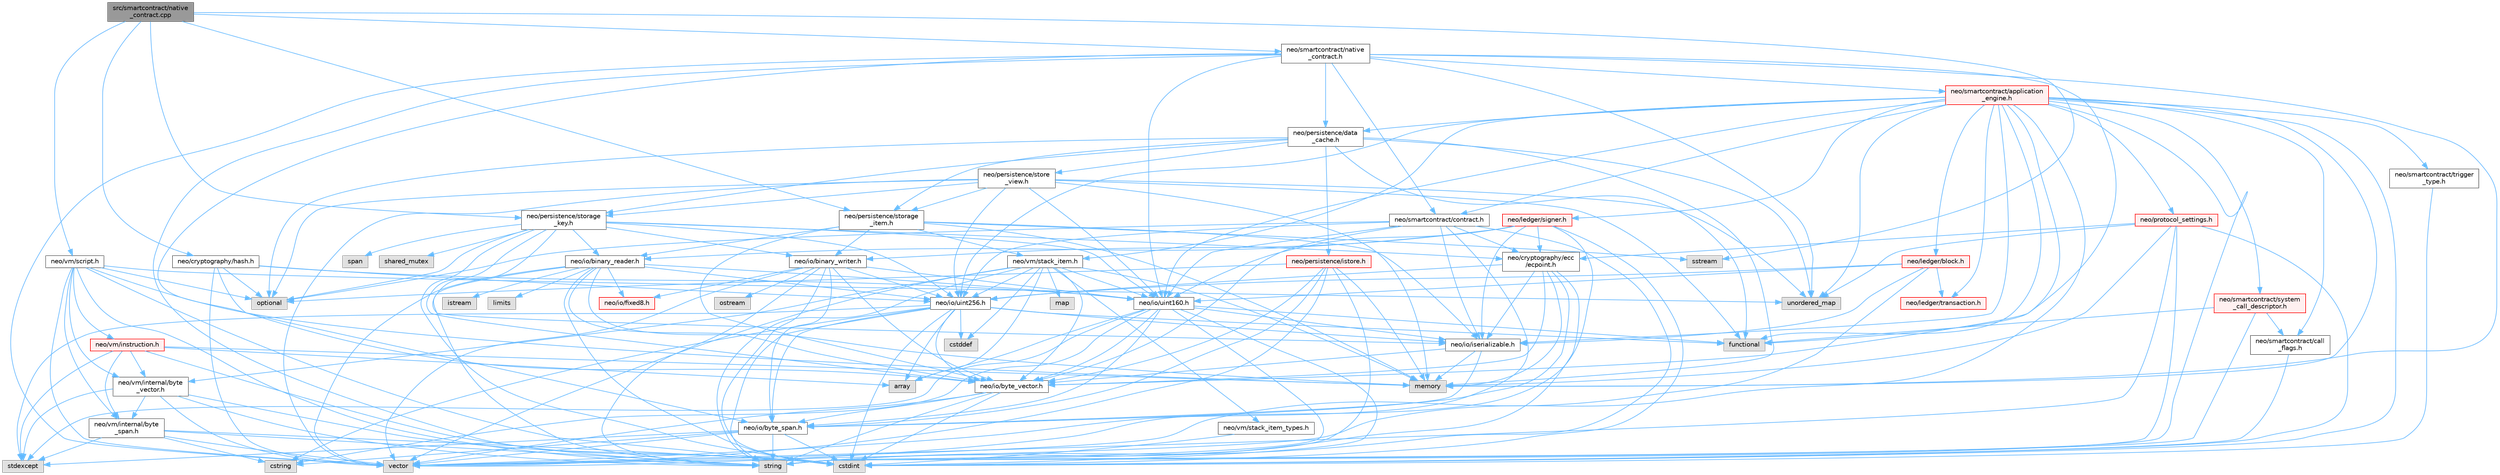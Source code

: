 digraph "src/smartcontract/native_contract.cpp"
{
 // LATEX_PDF_SIZE
  bgcolor="transparent";
  edge [fontname=Helvetica,fontsize=10,labelfontname=Helvetica,labelfontsize=10];
  node [fontname=Helvetica,fontsize=10,shape=box,height=0.2,width=0.4];
  Node1 [id="Node000001",label="src/smartcontract/native\l_contract.cpp",height=0.2,width=0.4,color="gray40", fillcolor="grey60", style="filled", fontcolor="black",tooltip=" "];
  Node1 -> Node2 [id="edge1_Node000001_Node000002",color="steelblue1",style="solid",tooltip=" "];
  Node2 [id="Node000002",label="neo/cryptography/hash.h",height=0.2,width=0.4,color="grey40", fillcolor="white", style="filled",URL="$hash_8h.html",tooltip=" "];
  Node2 -> Node3 [id="edge2_Node000002_Node000003",color="steelblue1",style="solid",tooltip=" "];
  Node3 [id="Node000003",label="neo/io/byte_span.h",height=0.2,width=0.4,color="grey40", fillcolor="white", style="filled",URL="$io_2byte__span_8h.html",tooltip=" "];
  Node3 -> Node4 [id="edge3_Node000003_Node000004",color="steelblue1",style="solid",tooltip=" "];
  Node4 [id="Node000004",label="cstdint",height=0.2,width=0.4,color="grey60", fillcolor="#E0E0E0", style="filled",tooltip=" "];
  Node3 -> Node5 [id="edge4_Node000003_Node000005",color="steelblue1",style="solid",tooltip=" "];
  Node5 [id="Node000005",label="cstring",height=0.2,width=0.4,color="grey60", fillcolor="#E0E0E0", style="filled",tooltip=" "];
  Node3 -> Node6 [id="edge5_Node000003_Node000006",color="steelblue1",style="solid",tooltip=" "];
  Node6 [id="Node000006",label="stdexcept",height=0.2,width=0.4,color="grey60", fillcolor="#E0E0E0", style="filled",tooltip=" "];
  Node3 -> Node7 [id="edge6_Node000003_Node000007",color="steelblue1",style="solid",tooltip=" "];
  Node7 [id="Node000007",label="string",height=0.2,width=0.4,color="grey60", fillcolor="#E0E0E0", style="filled",tooltip=" "];
  Node3 -> Node8 [id="edge7_Node000003_Node000008",color="steelblue1",style="solid",tooltip=" "];
  Node8 [id="Node000008",label="vector",height=0.2,width=0.4,color="grey60", fillcolor="#E0E0E0", style="filled",tooltip=" "];
  Node2 -> Node9 [id="edge8_Node000002_Node000009",color="steelblue1",style="solid",tooltip=" "];
  Node9 [id="Node000009",label="neo/io/uint160.h",height=0.2,width=0.4,color="grey40", fillcolor="white", style="filled",URL="$uint160_8h.html",tooltip=" "];
  Node9 -> Node3 [id="edge9_Node000009_Node000003",color="steelblue1",style="solid",tooltip=" "];
  Node9 -> Node10 [id="edge10_Node000009_Node000010",color="steelblue1",style="solid",tooltip=" "];
  Node10 [id="Node000010",label="neo/io/byte_vector.h",height=0.2,width=0.4,color="grey40", fillcolor="white", style="filled",URL="$io_2byte__vector_8h.html",tooltip=" "];
  Node10 -> Node3 [id="edge11_Node000010_Node000003",color="steelblue1",style="solid",tooltip=" "];
  Node10 -> Node4 [id="edge12_Node000010_Node000004",color="steelblue1",style="solid",tooltip=" "];
  Node10 -> Node7 [id="edge13_Node000010_Node000007",color="steelblue1",style="solid",tooltip=" "];
  Node10 -> Node8 [id="edge14_Node000010_Node000008",color="steelblue1",style="solid",tooltip=" "];
  Node9 -> Node11 [id="edge15_Node000009_Node000011",color="steelblue1",style="solid",tooltip=" "];
  Node11 [id="Node000011",label="neo/io/iserializable.h",height=0.2,width=0.4,color="grey40", fillcolor="white", style="filled",URL="$iserializable_8h.html",tooltip=" "];
  Node11 -> Node3 [id="edge16_Node000011_Node000003",color="steelblue1",style="solid",tooltip=" "];
  Node11 -> Node10 [id="edge17_Node000011_Node000010",color="steelblue1",style="solid",tooltip=" "];
  Node11 -> Node12 [id="edge18_Node000011_Node000012",color="steelblue1",style="solid",tooltip=" "];
  Node12 [id="Node000012",label="memory",height=0.2,width=0.4,color="grey60", fillcolor="#E0E0E0", style="filled",tooltip=" "];
  Node9 -> Node13 [id="edge19_Node000009_Node000013",color="steelblue1",style="solid",tooltip=" "];
  Node13 [id="Node000013",label="array",height=0.2,width=0.4,color="grey60", fillcolor="#E0E0E0", style="filled",tooltip=" "];
  Node9 -> Node4 [id="edge20_Node000009_Node000004",color="steelblue1",style="solid",tooltip=" "];
  Node9 -> Node5 [id="edge21_Node000009_Node000005",color="steelblue1",style="solid",tooltip=" "];
  Node9 -> Node14 [id="edge22_Node000009_Node000014",color="steelblue1",style="solid",tooltip=" "];
  Node14 [id="Node000014",label="functional",height=0.2,width=0.4,color="grey60", fillcolor="#E0E0E0", style="filled",tooltip=" "];
  Node9 -> Node6 [id="edge23_Node000009_Node000006",color="steelblue1",style="solid",tooltip=" "];
  Node9 -> Node7 [id="edge24_Node000009_Node000007",color="steelblue1",style="solid",tooltip=" "];
  Node2 -> Node15 [id="edge25_Node000002_Node000015",color="steelblue1",style="solid",tooltip=" "];
  Node15 [id="Node000015",label="neo/io/uint256.h",height=0.2,width=0.4,color="grey40", fillcolor="white", style="filled",URL="$uint256_8h.html",tooltip=" "];
  Node15 -> Node3 [id="edge26_Node000015_Node000003",color="steelblue1",style="solid",tooltip=" "];
  Node15 -> Node10 [id="edge27_Node000015_Node000010",color="steelblue1",style="solid",tooltip=" "];
  Node15 -> Node11 [id="edge28_Node000015_Node000011",color="steelblue1",style="solid",tooltip=" "];
  Node15 -> Node13 [id="edge29_Node000015_Node000013",color="steelblue1",style="solid",tooltip=" "];
  Node15 -> Node16 [id="edge30_Node000015_Node000016",color="steelblue1",style="solid",tooltip=" "];
  Node16 [id="Node000016",label="cstddef",height=0.2,width=0.4,color="grey60", fillcolor="#E0E0E0", style="filled",tooltip=" "];
  Node15 -> Node4 [id="edge31_Node000015_Node000004",color="steelblue1",style="solid",tooltip=" "];
  Node15 -> Node5 [id="edge32_Node000015_Node000005",color="steelblue1",style="solid",tooltip=" "];
  Node15 -> Node14 [id="edge33_Node000015_Node000014",color="steelblue1",style="solid",tooltip=" "];
  Node15 -> Node6 [id="edge34_Node000015_Node000006",color="steelblue1",style="solid",tooltip=" "];
  Node15 -> Node7 [id="edge35_Node000015_Node000007",color="steelblue1",style="solid",tooltip=" "];
  Node2 -> Node17 [id="edge36_Node000002_Node000017",color="steelblue1",style="solid",tooltip=" "];
  Node17 [id="Node000017",label="optional",height=0.2,width=0.4,color="grey60", fillcolor="#E0E0E0", style="filled",tooltip=" "];
  Node2 -> Node8 [id="edge37_Node000002_Node000008",color="steelblue1",style="solid",tooltip=" "];
  Node1 -> Node18 [id="edge38_Node000001_Node000018",color="steelblue1",style="solid",tooltip=" "];
  Node18 [id="Node000018",label="neo/persistence/storage\l_item.h",height=0.2,width=0.4,color="grey40", fillcolor="white", style="filled",URL="$persistence_2storage__item_8h.html",tooltip=" "];
  Node18 -> Node19 [id="edge39_Node000018_Node000019",color="steelblue1",style="solid",tooltip=" "];
  Node19 [id="Node000019",label="neo/io/binary_reader.h",height=0.2,width=0.4,color="grey40", fillcolor="white", style="filled",URL="$binary__reader_8h.html",tooltip=" "];
  Node19 -> Node10 [id="edge40_Node000019_Node000010",color="steelblue1",style="solid",tooltip=" "];
  Node19 -> Node20 [id="edge41_Node000019_Node000020",color="steelblue1",style="solid",tooltip=" "];
  Node20 [id="Node000020",label="neo/io/fixed8.h",height=0.2,width=0.4,color="red", fillcolor="#FFF0F0", style="filled",URL="$io_2fixed8_8h.html",tooltip=" "];
  Node19 -> Node9 [id="edge42_Node000019_Node000009",color="steelblue1",style="solid",tooltip=" "];
  Node19 -> Node15 [id="edge43_Node000019_Node000015",color="steelblue1",style="solid",tooltip=" "];
  Node19 -> Node4 [id="edge44_Node000019_Node000004",color="steelblue1",style="solid",tooltip=" "];
  Node19 -> Node23 [id="edge45_Node000019_Node000023",color="steelblue1",style="solid",tooltip=" "];
  Node23 [id="Node000023",label="istream",height=0.2,width=0.4,color="grey60", fillcolor="#E0E0E0", style="filled",tooltip=" "];
  Node19 -> Node22 [id="edge46_Node000019_Node000022",color="steelblue1",style="solid",tooltip=" "];
  Node22 [id="Node000022",label="limits",height=0.2,width=0.4,color="grey60", fillcolor="#E0E0E0", style="filled",tooltip=" "];
  Node19 -> Node12 [id="edge47_Node000019_Node000012",color="steelblue1",style="solid",tooltip=" "];
  Node19 -> Node7 [id="edge48_Node000019_Node000007",color="steelblue1",style="solid",tooltip=" "];
  Node19 -> Node8 [id="edge49_Node000019_Node000008",color="steelblue1",style="solid",tooltip=" "];
  Node18 -> Node24 [id="edge50_Node000018_Node000024",color="steelblue1",style="solid",tooltip=" "];
  Node24 [id="Node000024",label="neo/io/binary_writer.h",height=0.2,width=0.4,color="grey40", fillcolor="white", style="filled",URL="$binary__writer_8h.html",tooltip=" "];
  Node24 -> Node3 [id="edge51_Node000024_Node000003",color="steelblue1",style="solid",tooltip=" "];
  Node24 -> Node10 [id="edge52_Node000024_Node000010",color="steelblue1",style="solid",tooltip=" "];
  Node24 -> Node20 [id="edge53_Node000024_Node000020",color="steelblue1",style="solid",tooltip=" "];
  Node24 -> Node9 [id="edge54_Node000024_Node000009",color="steelblue1",style="solid",tooltip=" "];
  Node24 -> Node15 [id="edge55_Node000024_Node000015",color="steelblue1",style="solid",tooltip=" "];
  Node24 -> Node4 [id="edge56_Node000024_Node000004",color="steelblue1",style="solid",tooltip=" "];
  Node24 -> Node25 [id="edge57_Node000024_Node000025",color="steelblue1",style="solid",tooltip=" "];
  Node25 [id="Node000025",label="ostream",height=0.2,width=0.4,color="grey60", fillcolor="#E0E0E0", style="filled",tooltip=" "];
  Node24 -> Node7 [id="edge58_Node000024_Node000007",color="steelblue1",style="solid",tooltip=" "];
  Node24 -> Node8 [id="edge59_Node000024_Node000008",color="steelblue1",style="solid",tooltip=" "];
  Node18 -> Node10 [id="edge60_Node000018_Node000010",color="steelblue1",style="solid",tooltip=" "];
  Node18 -> Node11 [id="edge61_Node000018_Node000011",color="steelblue1",style="solid",tooltip=" "];
  Node18 -> Node26 [id="edge62_Node000018_Node000026",color="steelblue1",style="solid",tooltip=" "];
  Node26 [id="Node000026",label="neo/vm/stack_item.h",height=0.2,width=0.4,color="grey40", fillcolor="white", style="filled",URL="$stack__item_8h.html",tooltip=" "];
  Node26 -> Node10 [id="edge63_Node000026_Node000010",color="steelblue1",style="solid",tooltip=" "];
  Node26 -> Node9 [id="edge64_Node000026_Node000009",color="steelblue1",style="solid",tooltip=" "];
  Node26 -> Node15 [id="edge65_Node000026_Node000015",color="steelblue1",style="solid",tooltip=" "];
  Node26 -> Node27 [id="edge66_Node000026_Node000027",color="steelblue1",style="solid",tooltip=" "];
  Node27 [id="Node000027",label="neo/vm/internal/byte\l_vector.h",height=0.2,width=0.4,color="grey40", fillcolor="white", style="filled",URL="$vm_2internal_2byte__vector_8h.html",tooltip=" "];
  Node27 -> Node28 [id="edge67_Node000027_Node000028",color="steelblue1",style="solid",tooltip=" "];
  Node28 [id="Node000028",label="neo/vm/internal/byte\l_span.h",height=0.2,width=0.4,color="grey40", fillcolor="white", style="filled",URL="$vm_2internal_2byte__span_8h.html",tooltip=" "];
  Node28 -> Node4 [id="edge68_Node000028_Node000004",color="steelblue1",style="solid",tooltip=" "];
  Node28 -> Node5 [id="edge69_Node000028_Node000005",color="steelblue1",style="solid",tooltip=" "];
  Node28 -> Node6 [id="edge70_Node000028_Node000006",color="steelblue1",style="solid",tooltip=" "];
  Node28 -> Node7 [id="edge71_Node000028_Node000007",color="steelblue1",style="solid",tooltip=" "];
  Node28 -> Node8 [id="edge72_Node000028_Node000008",color="steelblue1",style="solid",tooltip=" "];
  Node27 -> Node4 [id="edge73_Node000027_Node000004",color="steelblue1",style="solid",tooltip=" "];
  Node27 -> Node6 [id="edge74_Node000027_Node000006",color="steelblue1",style="solid",tooltip=" "];
  Node27 -> Node7 [id="edge75_Node000027_Node000007",color="steelblue1",style="solid",tooltip=" "];
  Node27 -> Node8 [id="edge76_Node000027_Node000008",color="steelblue1",style="solid",tooltip=" "];
  Node26 -> Node29 [id="edge77_Node000026_Node000029",color="steelblue1",style="solid",tooltip=" "];
  Node29 [id="Node000029",label="neo/vm/stack_item_types.h",height=0.2,width=0.4,color="grey40", fillcolor="white", style="filled",URL="$stack__item__types_8h.html",tooltip=" "];
  Node29 -> Node4 [id="edge78_Node000029_Node000004",color="steelblue1",style="solid",tooltip=" "];
  Node26 -> Node13 [id="edge79_Node000026_Node000013",color="steelblue1",style="solid",tooltip=" "];
  Node26 -> Node16 [id="edge80_Node000026_Node000016",color="steelblue1",style="solid",tooltip=" "];
  Node26 -> Node30 [id="edge81_Node000026_Node000030",color="steelblue1",style="solid",tooltip=" "];
  Node30 [id="Node000030",label="map",height=0.2,width=0.4,color="grey60", fillcolor="#E0E0E0", style="filled",tooltip=" "];
  Node26 -> Node12 [id="edge82_Node000026_Node000012",color="steelblue1",style="solid",tooltip=" "];
  Node26 -> Node7 [id="edge83_Node000026_Node000007",color="steelblue1",style="solid",tooltip=" "];
  Node26 -> Node8 [id="edge84_Node000026_Node000008",color="steelblue1",style="solid",tooltip=" "];
  Node18 -> Node12 [id="edge85_Node000018_Node000012",color="steelblue1",style="solid",tooltip=" "];
  Node18 -> Node31 [id="edge86_Node000018_Node000031",color="steelblue1",style="solid",tooltip=" "];
  Node31 [id="Node000031",label="sstream",height=0.2,width=0.4,color="grey60", fillcolor="#E0E0E0", style="filled",tooltip=" "];
  Node1 -> Node32 [id="edge87_Node000001_Node000032",color="steelblue1",style="solid",tooltip=" "];
  Node32 [id="Node000032",label="neo/persistence/storage\l_key.h",height=0.2,width=0.4,color="grey40", fillcolor="white", style="filled",URL="$persistence_2storage__key_8h.html",tooltip=" "];
  Node32 -> Node33 [id="edge88_Node000032_Node000033",color="steelblue1",style="solid",tooltip=" "];
  Node33 [id="Node000033",label="neo/cryptography/ecc\l/ecpoint.h",height=0.2,width=0.4,color="grey40", fillcolor="white", style="filled",URL="$ecpoint_8h.html",tooltip=" "];
  Node33 -> Node3 [id="edge89_Node000033_Node000003",color="steelblue1",style="solid",tooltip=" "];
  Node33 -> Node10 [id="edge90_Node000033_Node000010",color="steelblue1",style="solid",tooltip=" "];
  Node33 -> Node11 [id="edge91_Node000033_Node000011",color="steelblue1",style="solid",tooltip=" "];
  Node33 -> Node15 [id="edge92_Node000033_Node000015",color="steelblue1",style="solid",tooltip=" "];
  Node33 -> Node12 [id="edge93_Node000033_Node000012",color="steelblue1",style="solid",tooltip=" "];
  Node33 -> Node7 [id="edge94_Node000033_Node000007",color="steelblue1",style="solid",tooltip=" "];
  Node32 -> Node19 [id="edge95_Node000032_Node000019",color="steelblue1",style="solid",tooltip=" "];
  Node32 -> Node24 [id="edge96_Node000032_Node000024",color="steelblue1",style="solid",tooltip=" "];
  Node32 -> Node10 [id="edge97_Node000032_Node000010",color="steelblue1",style="solid",tooltip=" "];
  Node32 -> Node11 [id="edge98_Node000032_Node000011",color="steelblue1",style="solid",tooltip=" "];
  Node32 -> Node9 [id="edge99_Node000032_Node000009",color="steelblue1",style="solid",tooltip=" "];
  Node32 -> Node15 [id="edge100_Node000032_Node000015",color="steelblue1",style="solid",tooltip=" "];
  Node32 -> Node4 [id="edge101_Node000032_Node000004",color="steelblue1",style="solid",tooltip=" "];
  Node32 -> Node17 [id="edge102_Node000032_Node000017",color="steelblue1",style="solid",tooltip=" "];
  Node32 -> Node34 [id="edge103_Node000032_Node000034",color="steelblue1",style="solid",tooltip=" "];
  Node34 [id="Node000034",label="shared_mutex",height=0.2,width=0.4,color="grey60", fillcolor="#E0E0E0", style="filled",tooltip=" "];
  Node32 -> Node35 [id="edge104_Node000032_Node000035",color="steelblue1",style="solid",tooltip=" "];
  Node35 [id="Node000035",label="span",height=0.2,width=0.4,color="grey60", fillcolor="#E0E0E0", style="filled",tooltip=" "];
  Node1 -> Node36 [id="edge105_Node000001_Node000036",color="steelblue1",style="solid",tooltip=" "];
  Node36 [id="Node000036",label="neo/smartcontract/native\l_contract.h",height=0.2,width=0.4,color="grey40", fillcolor="white", style="filled",URL="$native__contract_8h.html",tooltip=" "];
  Node36 -> Node10 [id="edge106_Node000036_Node000010",color="steelblue1",style="solid",tooltip=" "];
  Node36 -> Node9 [id="edge107_Node000036_Node000009",color="steelblue1",style="solid",tooltip=" "];
  Node36 -> Node37 [id="edge108_Node000036_Node000037",color="steelblue1",style="solid",tooltip=" "];
  Node37 [id="Node000037",label="neo/persistence/data\l_cache.h",height=0.2,width=0.4,color="grey40", fillcolor="white", style="filled",URL="$data__cache_8h.html",tooltip=" "];
  Node37 -> Node38 [id="edge109_Node000037_Node000038",color="steelblue1",style="solid",tooltip=" "];
  Node38 [id="Node000038",label="neo/persistence/istore.h",height=0.2,width=0.4,color="red", fillcolor="#FFF0F0", style="filled",URL="$istore_8h.html",tooltip=" "];
  Node38 -> Node3 [id="edge110_Node000038_Node000003",color="steelblue1",style="solid",tooltip=" "];
  Node38 -> Node10 [id="edge111_Node000038_Node000010",color="steelblue1",style="solid",tooltip=" "];
  Node38 -> Node12 [id="edge112_Node000038_Node000012",color="steelblue1",style="solid",tooltip=" "];
  Node38 -> Node17 [id="edge113_Node000038_Node000017",color="steelblue1",style="solid",tooltip=" "];
  Node38 -> Node7 [id="edge114_Node000038_Node000007",color="steelblue1",style="solid",tooltip=" "];
  Node38 -> Node8 [id="edge115_Node000038_Node000008",color="steelblue1",style="solid",tooltip=" "];
  Node37 -> Node18 [id="edge116_Node000037_Node000018",color="steelblue1",style="solid",tooltip=" "];
  Node37 -> Node32 [id="edge117_Node000037_Node000032",color="steelblue1",style="solid",tooltip=" "];
  Node37 -> Node40 [id="edge118_Node000037_Node000040",color="steelblue1",style="solid",tooltip=" "];
  Node40 [id="Node000040",label="neo/persistence/store\l_view.h",height=0.2,width=0.4,color="grey40", fillcolor="white", style="filled",URL="$store__view_8h.html",tooltip=" "];
  Node40 -> Node9 [id="edge119_Node000040_Node000009",color="steelblue1",style="solid",tooltip=" "];
  Node40 -> Node15 [id="edge120_Node000040_Node000015",color="steelblue1",style="solid",tooltip=" "];
  Node40 -> Node18 [id="edge121_Node000040_Node000018",color="steelblue1",style="solid",tooltip=" "];
  Node40 -> Node32 [id="edge122_Node000040_Node000032",color="steelblue1",style="solid",tooltip=" "];
  Node40 -> Node14 [id="edge123_Node000040_Node000014",color="steelblue1",style="solid",tooltip=" "];
  Node40 -> Node12 [id="edge124_Node000040_Node000012",color="steelblue1",style="solid",tooltip=" "];
  Node40 -> Node17 [id="edge125_Node000040_Node000017",color="steelblue1",style="solid",tooltip=" "];
  Node40 -> Node41 [id="edge126_Node000040_Node000041",color="steelblue1",style="solid",tooltip=" "];
  Node41 [id="Node000041",label="unordered_map",height=0.2,width=0.4,color="grey60", fillcolor="#E0E0E0", style="filled",tooltip=" "];
  Node40 -> Node8 [id="edge127_Node000040_Node000008",color="steelblue1",style="solid",tooltip=" "];
  Node37 -> Node14 [id="edge128_Node000037_Node000014",color="steelblue1",style="solid",tooltip=" "];
  Node37 -> Node12 [id="edge129_Node000037_Node000012",color="steelblue1",style="solid",tooltip=" "];
  Node37 -> Node17 [id="edge130_Node000037_Node000017",color="steelblue1",style="solid",tooltip=" "];
  Node37 -> Node41 [id="edge131_Node000037_Node000041",color="steelblue1",style="solid",tooltip=" "];
  Node36 -> Node42 [id="edge132_Node000036_Node000042",color="steelblue1",style="solid",tooltip=" "];
  Node42 [id="Node000042",label="neo/smartcontract/application\l_engine.h",height=0.2,width=0.4,color="red", fillcolor="#FFF0F0", style="filled",URL="$application__engine_8h.html",tooltip=" "];
  Node42 -> Node10 [id="edge133_Node000042_Node000010",color="steelblue1",style="solid",tooltip=" "];
  Node42 -> Node11 [id="edge134_Node000042_Node000011",color="steelblue1",style="solid",tooltip=" "];
  Node42 -> Node9 [id="edge135_Node000042_Node000009",color="steelblue1",style="solid",tooltip=" "];
  Node42 -> Node15 [id="edge136_Node000042_Node000015",color="steelblue1",style="solid",tooltip=" "];
  Node42 -> Node43 [id="edge137_Node000042_Node000043",color="steelblue1",style="solid",tooltip=" "];
  Node43 [id="Node000043",label="neo/ledger/block.h",height=0.2,width=0.4,color="red", fillcolor="#FFF0F0", style="filled",URL="$ledger_2block_8h.html",tooltip=" "];
  Node43 -> Node11 [id="edge138_Node000043_Node000011",color="steelblue1",style="solid",tooltip=" "];
  Node43 -> Node9 [id="edge139_Node000043_Node000009",color="steelblue1",style="solid",tooltip=" "];
  Node43 -> Node15 [id="edge140_Node000043_Node000015",color="steelblue1",style="solid",tooltip=" "];
  Node43 -> Node67 [id="edge141_Node000043_Node000067",color="steelblue1",style="solid",tooltip=" "];
  Node67 [id="Node000067",label="neo/ledger/transaction.h",height=0.2,width=0.4,color="red", fillcolor="#FFF0F0", style="filled",URL="$ledger_2transaction_8h.html",tooltip=" "];
  Node43 -> Node8 [id="edge142_Node000043_Node000008",color="steelblue1",style="solid",tooltip=" "];
  Node42 -> Node71 [id="edge143_Node000042_Node000071",color="steelblue1",style="solid",tooltip=" "];
  Node71 [id="Node000071",label="neo/ledger/signer.h",height=0.2,width=0.4,color="red", fillcolor="#FFF0F0", style="filled",URL="$signer_8h.html",tooltip=" "];
  Node71 -> Node33 [id="edge144_Node000071_Node000033",color="steelblue1",style="solid",tooltip=" "];
  Node71 -> Node19 [id="edge145_Node000071_Node000019",color="steelblue1",style="solid",tooltip=" "];
  Node71 -> Node24 [id="edge146_Node000071_Node000024",color="steelblue1",style="solid",tooltip=" "];
  Node71 -> Node11 [id="edge147_Node000071_Node000011",color="steelblue1",style="solid",tooltip=" "];
  Node71 -> Node9 [id="edge148_Node000071_Node000009",color="steelblue1",style="solid",tooltip=" "];
  Node71 -> Node4 [id="edge149_Node000071_Node000004",color="steelblue1",style="solid",tooltip=" "];
  Node71 -> Node8 [id="edge150_Node000071_Node000008",color="steelblue1",style="solid",tooltip=" "];
  Node42 -> Node67 [id="edge151_Node000042_Node000067",color="steelblue1",style="solid",tooltip=" "];
  Node42 -> Node37 [id="edge152_Node000042_Node000037",color="steelblue1",style="solid",tooltip=" "];
  Node42 -> Node81 [id="edge153_Node000042_Node000081",color="steelblue1",style="solid",tooltip=" "];
  Node81 [id="Node000081",label="neo/protocol_settings.h",height=0.2,width=0.4,color="red", fillcolor="#FFF0F0", style="filled",URL="$protocol__settings_8h.html",tooltip=" "];
  Node81 -> Node33 [id="edge154_Node000081_Node000033",color="steelblue1",style="solid",tooltip=" "];
  Node81 -> Node4 [id="edge155_Node000081_Node000004",color="steelblue1",style="solid",tooltip=" "];
  Node81 -> Node12 [id="edge156_Node000081_Node000012",color="steelblue1",style="solid",tooltip=" "];
  Node81 -> Node7 [id="edge157_Node000081_Node000007",color="steelblue1",style="solid",tooltip=" "];
  Node81 -> Node41 [id="edge158_Node000081_Node000041",color="steelblue1",style="solid",tooltip=" "];
  Node81 -> Node8 [id="edge159_Node000081_Node000008",color="steelblue1",style="solid",tooltip=" "];
  Node42 -> Node83 [id="edge160_Node000042_Node000083",color="steelblue1",style="solid",tooltip=" "];
  Node83 [id="Node000083",label="neo/smartcontract/call\l_flags.h",height=0.2,width=0.4,color="grey40", fillcolor="white", style="filled",URL="$call__flags_8h.html",tooltip=" "];
  Node83 -> Node4 [id="edge161_Node000083_Node000004",color="steelblue1",style="solid",tooltip=" "];
  Node42 -> Node84 [id="edge162_Node000042_Node000084",color="steelblue1",style="solid",tooltip=" "];
  Node84 [id="Node000084",label="neo/smartcontract/contract.h",height=0.2,width=0.4,color="grey40", fillcolor="white", style="filled",URL="$contract_8h.html",tooltip=" "];
  Node84 -> Node33 [id="edge163_Node000084_Node000033",color="steelblue1",style="solid",tooltip=" "];
  Node84 -> Node10 [id="edge164_Node000084_Node000010",color="steelblue1",style="solid",tooltip=" "];
  Node84 -> Node11 [id="edge165_Node000084_Node000011",color="steelblue1",style="solid",tooltip=" "];
  Node84 -> Node9 [id="edge166_Node000084_Node000009",color="steelblue1",style="solid",tooltip=" "];
  Node84 -> Node15 [id="edge167_Node000084_Node000015",color="steelblue1",style="solid",tooltip=" "];
  Node84 -> Node17 [id="edge168_Node000084_Node000017",color="steelblue1",style="solid",tooltip=" "];
  Node84 -> Node7 [id="edge169_Node000084_Node000007",color="steelblue1",style="solid",tooltip=" "];
  Node84 -> Node8 [id="edge170_Node000084_Node000008",color="steelblue1",style="solid",tooltip=" "];
  Node42 -> Node85 [id="edge171_Node000042_Node000085",color="steelblue1",style="solid",tooltip=" "];
  Node85 [id="Node000085",label="neo/smartcontract/system\l_call_descriptor.h",height=0.2,width=0.4,color="red", fillcolor="#FFF0F0", style="filled",URL="$system__call__descriptor_8h.html",tooltip=" "];
  Node85 -> Node83 [id="edge172_Node000085_Node000083",color="steelblue1",style="solid",tooltip=" "];
  Node85 -> Node14 [id="edge173_Node000085_Node000014",color="steelblue1",style="solid",tooltip=" "];
  Node85 -> Node7 [id="edge174_Node000085_Node000007",color="steelblue1",style="solid",tooltip=" "];
  Node42 -> Node100 [id="edge175_Node000042_Node000100",color="steelblue1",style="solid",tooltip=" "];
  Node100 [id="Node000100",label="neo/smartcontract/trigger\l_type.h",height=0.2,width=0.4,color="grey40", fillcolor="white", style="filled",URL="$trigger__type_8h.html",tooltip=" "];
  Node100 -> Node4 [id="edge176_Node000100_Node000004",color="steelblue1",style="solid",tooltip=" "];
  Node42 -> Node26 [id="edge177_Node000042_Node000026",color="steelblue1",style="solid",tooltip=" "];
  Node42 -> Node4 [id="edge178_Node000042_Node000004",color="steelblue1",style="solid",tooltip=" "];
  Node42 -> Node14 [id="edge179_Node000042_Node000014",color="steelblue1",style="solid",tooltip=" "];
  Node42 -> Node12 [id="edge180_Node000042_Node000012",color="steelblue1",style="solid",tooltip=" "];
  Node42 -> Node7 [id="edge181_Node000042_Node000007",color="steelblue1",style="solid",tooltip=" "];
  Node42 -> Node41 [id="edge182_Node000042_Node000041",color="steelblue1",style="solid",tooltip=" "];
  Node42 -> Node8 [id="edge183_Node000042_Node000008",color="steelblue1",style="solid",tooltip=" "];
  Node36 -> Node84 [id="edge184_Node000036_Node000084",color="steelblue1",style="solid",tooltip=" "];
  Node36 -> Node14 [id="edge185_Node000036_Node000014",color="steelblue1",style="solid",tooltip=" "];
  Node36 -> Node12 [id="edge186_Node000036_Node000012",color="steelblue1",style="solid",tooltip=" "];
  Node36 -> Node7 [id="edge187_Node000036_Node000007",color="steelblue1",style="solid",tooltip=" "];
  Node36 -> Node41 [id="edge188_Node000036_Node000041",color="steelblue1",style="solid",tooltip=" "];
  Node36 -> Node8 [id="edge189_Node000036_Node000008",color="steelblue1",style="solid",tooltip=" "];
  Node1 -> Node89 [id="edge190_Node000001_Node000089",color="steelblue1",style="solid",tooltip=" "];
  Node89 [id="Node000089",label="neo/vm/script.h",height=0.2,width=0.4,color="grey40", fillcolor="white", style="filled",URL="$script_8h.html",tooltip=" "];
  Node89 -> Node90 [id="edge191_Node000089_Node000090",color="steelblue1",style="solid",tooltip=" "];
  Node90 [id="Node000090",label="neo/vm/instruction.h",height=0.2,width=0.4,color="red", fillcolor="#FFF0F0", style="filled",URL="$instruction_8h.html",tooltip=" "];
  Node90 -> Node28 [id="edge192_Node000090_Node000028",color="steelblue1",style="solid",tooltip=" "];
  Node90 -> Node27 [id="edge193_Node000090_Node000027",color="steelblue1",style="solid",tooltip=" "];
  Node90 -> Node13 [id="edge194_Node000090_Node000013",color="steelblue1",style="solid",tooltip=" "];
  Node90 -> Node4 [id="edge195_Node000090_Node000004",color="steelblue1",style="solid",tooltip=" "];
  Node90 -> Node12 [id="edge196_Node000090_Node000012",color="steelblue1",style="solid",tooltip=" "];
  Node90 -> Node6 [id="edge197_Node000090_Node000006",color="steelblue1",style="solid",tooltip=" "];
  Node89 -> Node28 [id="edge198_Node000089_Node000028",color="steelblue1",style="solid",tooltip=" "];
  Node89 -> Node27 [id="edge199_Node000089_Node000027",color="steelblue1",style="solid",tooltip=" "];
  Node89 -> Node4 [id="edge200_Node000089_Node000004",color="steelblue1",style="solid",tooltip=" "];
  Node89 -> Node12 [id="edge201_Node000089_Node000012",color="steelblue1",style="solid",tooltip=" "];
  Node89 -> Node17 [id="edge202_Node000089_Node000017",color="steelblue1",style="solid",tooltip=" "];
  Node89 -> Node7 [id="edge203_Node000089_Node000007",color="steelblue1",style="solid",tooltip=" "];
  Node89 -> Node41 [id="edge204_Node000089_Node000041",color="steelblue1",style="solid",tooltip=" "];
  Node89 -> Node8 [id="edge205_Node000089_Node000008",color="steelblue1",style="solid",tooltip=" "];
  Node1 -> Node31 [id="edge206_Node000001_Node000031",color="steelblue1",style="solid",tooltip=" "];
}

